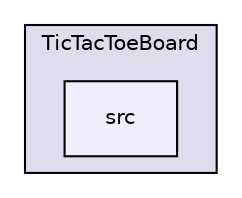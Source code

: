 digraph "/Users/karim/Documents/classCplusplus/workspace/TicTacToeBoard/src" {
  compound=true
  node [ fontsize="10", fontname="Helvetica"];
  edge [ labelfontsize="10", labelfontname="Helvetica"];
  subgraph clusterdir_77c0a3b8e591baf372ead80ef1d03303 {
    graph [ bgcolor="#ddddee", pencolor="black", label="TicTacToeBoard" fontname="Helvetica", fontsize="10", URL="dir_77c0a3b8e591baf372ead80ef1d03303.html"]
  dir_360a5379e4776d810e596cd07990bcd8 [shape=box, label="src", style="filled", fillcolor="#eeeeff", pencolor="black", URL="dir_360a5379e4776d810e596cd07990bcd8.html"];
  }
}
